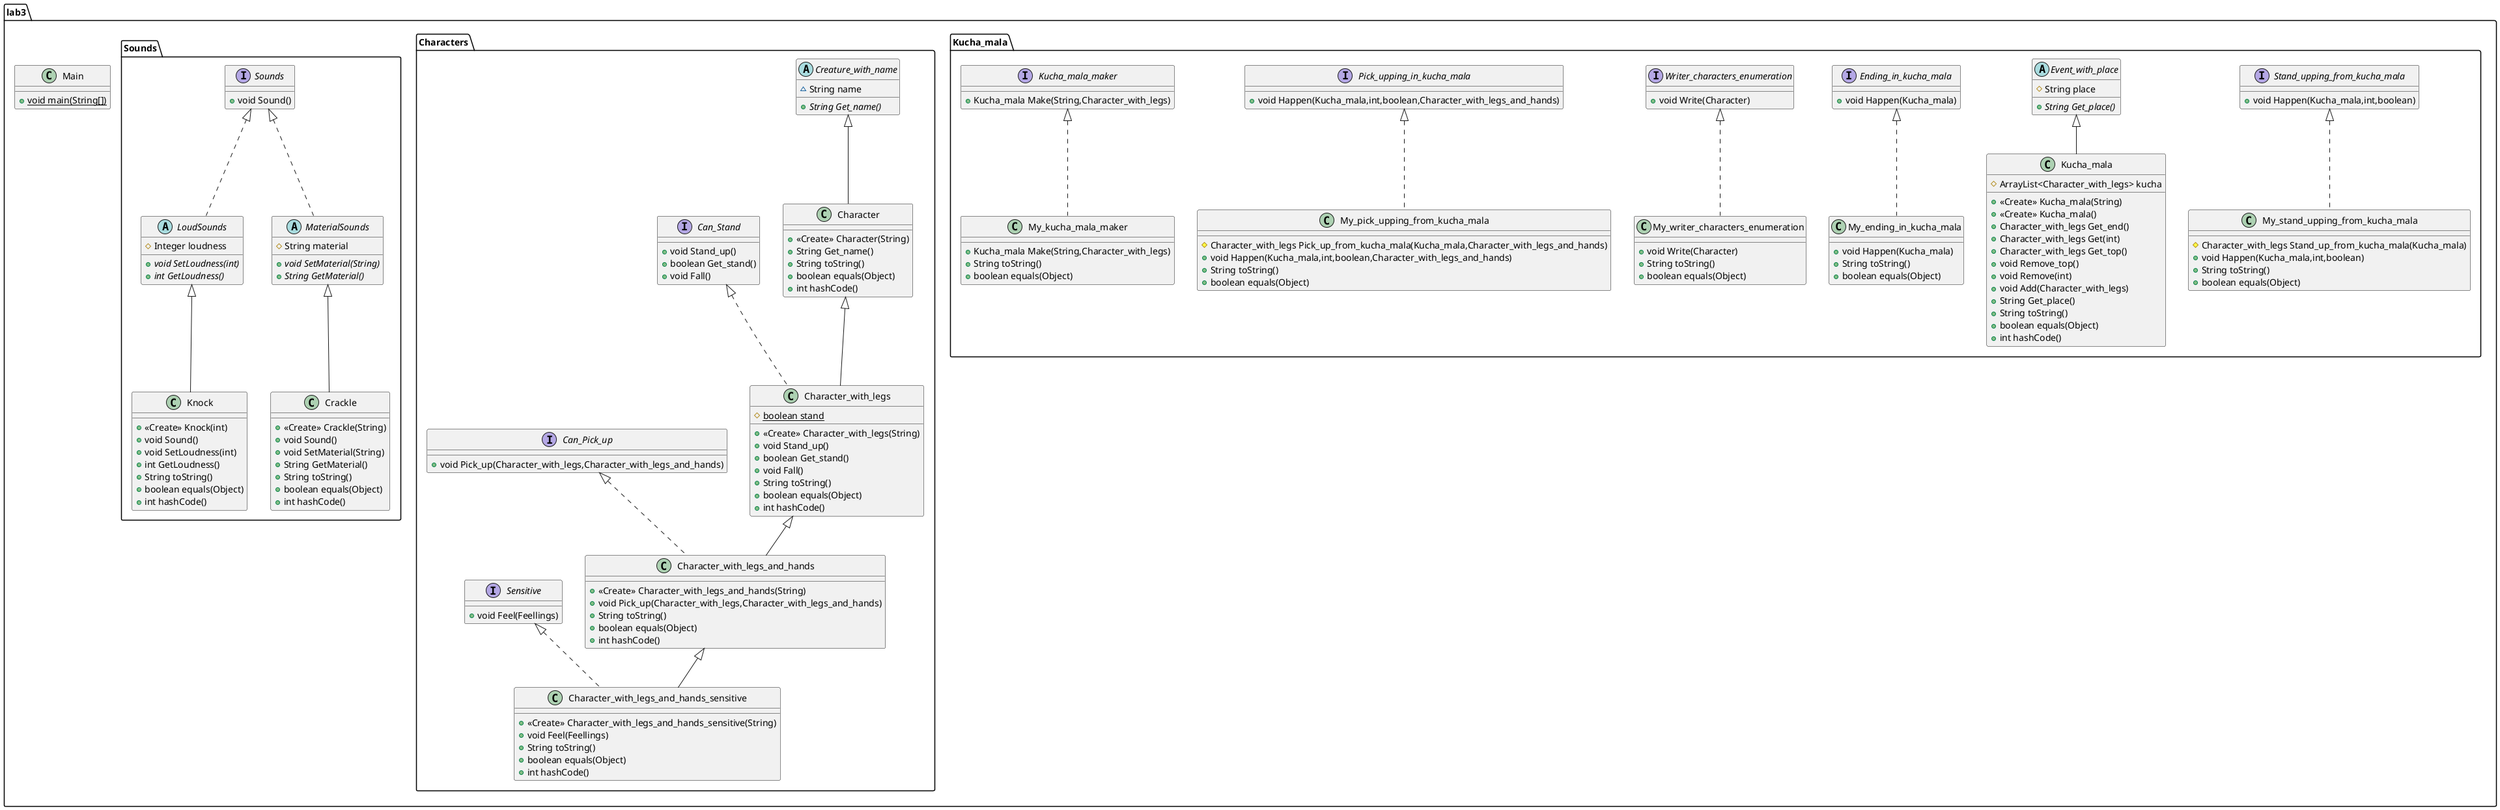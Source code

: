 @startuml
interface lab3.Kucha_mala.Stand_upping_from_kucha_mala {
+ void Happen(Kucha_mala,int,boolean)
}
class lab3.Kucha_mala.My_kucha_mala_maker {
+ Kucha_mala Make(String,Character_with_legs)
+ String toString()
+ boolean equals(Object)
}
class lab3.Characters.Character {
+ <<Create>> Character(String)
+ String Get_name()
+ String toString()
+ boolean equals(Object)
+ int hashCode()
}
abstract class lab3.Characters.Creature_with_name {
~ String name
+ {abstract}String Get_name()
}
abstract class lab3.Sounds.LoudSounds {
# Integer loudness
+ {abstract}void SetLoudness(int)
+ {abstract}int GetLoudness()
}
class lab3.Kucha_mala.Kucha_mala {
# ArrayList<Character_with_legs> kucha
+ <<Create>> Kucha_mala(String)
+ <<Create>> Kucha_mala()
+ Character_with_legs Get_end()
+ Character_with_legs Get(int)
+ Character_with_legs Get_top()
+ void Remove_top()
+ void Remove(int)
+ void Add(Character_with_legs)
+ String Get_place()
+ String toString()
+ boolean equals(Object)
+ int hashCode()
}
class lab3.Sounds.Knock {
+ <<Create>> Knock(int)
+ void Sound()
+ void SetLoudness(int)
+ int GetLoudness()
+ String toString()
+ boolean equals(Object)
+ int hashCode()
}
class lab3.Kucha_mala.My_pick_upping_from_kucha_mala {
# Character_with_legs Pick_up_from_kucha_mala(Kucha_mala,Character_with_legs_and_hands)
+ void Happen(Kucha_mala,int,boolean,Character_with_legs_and_hands)
+ String toString()
+ boolean equals(Object)
}
class lab3.Sounds.Crackle {
+ <<Create>> Crackle(String)
+ void Sound()
+ void SetMaterial(String)
+ String GetMaterial()
+ String toString()
+ boolean equals(Object)
+ int hashCode()
}
interface lab3.Sounds.Sounds {
+ void Sound()
}
abstract class lab3.Sounds.MaterialSounds {
# String material
+ {abstract}void SetMaterial(String)
+ {abstract}String GetMaterial()
}
class lab3.Characters.Character_with_legs_and_hands_sensitive {
+ <<Create>> Character_with_legs_and_hands_sensitive(String)
+ void Feel(Feellings)
+ String toString()
+ boolean equals(Object)
+ int hashCode()
}
interface lab3.Characters.Can_Stand {
+ void Stand_up()
+ boolean Get_stand()
+ void Fall()
}
class lab3.Kucha_mala.My_stand_upping_from_kucha_mala {
# Character_with_legs Stand_up_from_kucha_mala(Kucha_mala)
+ void Happen(Kucha_mala,int,boolean)
+ String toString()
+ boolean equals(Object)
}
class lab3.Characters.Character_with_legs_and_hands {
+ <<Create>> Character_with_legs_and_hands(String)
+ void Pick_up(Character_with_legs,Character_with_legs_and_hands)
+ String toString()
+ boolean equals(Object)
+ int hashCode()
}
class lab3.Kucha_mala.My_writer_characters_enumeration {
+ void Write(Character)
+ String toString()
+ boolean equals(Object)
}
abstract class lab3.Kucha_mala.Event_with_place {
# String place
+ {abstract}String Get_place()
}
class lab3.Main {
+ {static} void main(String[])
}
interface lab3.Characters.Can_Pick_up {
+ void Pick_up(Character_with_legs,Character_with_legs_and_hands)
}
interface lab3.Kucha_mala.Ending_in_kucha_mala {
+ void Happen(Kucha_mala)
}
interface lab3.Characters.Sensitive {
+ void Feel(Feellings)
}
interface lab3.Kucha_mala.Writer_characters_enumeration {
+ void Write(Character)
}
class lab3.Kucha_mala.My_ending_in_kucha_mala {
+ void Happen(Kucha_mala)
+ String toString()
+ boolean equals(Object)
}
interface lab3.Kucha_mala.Pick_upping_in_kucha_mala {
+ void Happen(Kucha_mala,int,boolean,Character_with_legs_and_hands)
}
interface lab3.Kucha_mala.Kucha_mala_maker {
+ Kucha_mala Make(String,Character_with_legs)
}
class lab3.Characters.Character_with_legs {
# {static} boolean stand
+ <<Create>> Character_with_legs(String)
+ void Stand_up()
+ boolean Get_stand()
+ void Fall()
+ String toString()
+ boolean equals(Object)
+ int hashCode()
}


lab3.Kucha_mala.Kucha_mala_maker <|.. lab3.Kucha_mala.My_kucha_mala_maker
lab3.Characters.Creature_with_name <|-- lab3.Characters.Character
lab3.Sounds.Sounds <|.. lab3.Sounds.LoudSounds
lab3.Kucha_mala.Event_with_place <|-- lab3.Kucha_mala.Kucha_mala
lab3.Sounds.LoudSounds <|-- lab3.Sounds.Knock
lab3.Kucha_mala.Pick_upping_in_kucha_mala <|.. lab3.Kucha_mala.My_pick_upping_from_kucha_mala
lab3.Sounds.MaterialSounds <|-- lab3.Sounds.Crackle
lab3.Sounds.Sounds <|.. lab3.Sounds.MaterialSounds
lab3.Characters.Sensitive <|.. lab3.Characters.Character_with_legs_and_hands_sensitive
lab3.Characters.Character_with_legs_and_hands <|-- lab3.Characters.Character_with_legs_and_hands_sensitive
lab3.Kucha_mala.Stand_upping_from_kucha_mala <|.. lab3.Kucha_mala.My_stand_upping_from_kucha_mala
lab3.Characters.Can_Pick_up <|.. lab3.Characters.Character_with_legs_and_hands
lab3.Characters.Character_with_legs <|-- lab3.Characters.Character_with_legs_and_hands
lab3.Kucha_mala.Writer_characters_enumeration <|.. lab3.Kucha_mala.My_writer_characters_enumeration
lab3.Kucha_mala.Ending_in_kucha_mala <|.. lab3.Kucha_mala.My_ending_in_kucha_mala
lab3.Characters.Can_Stand <|.. lab3.Characters.Character_with_legs
lab3.Characters.Character <|-- lab3.Characters.Character_with_legs
@enduml